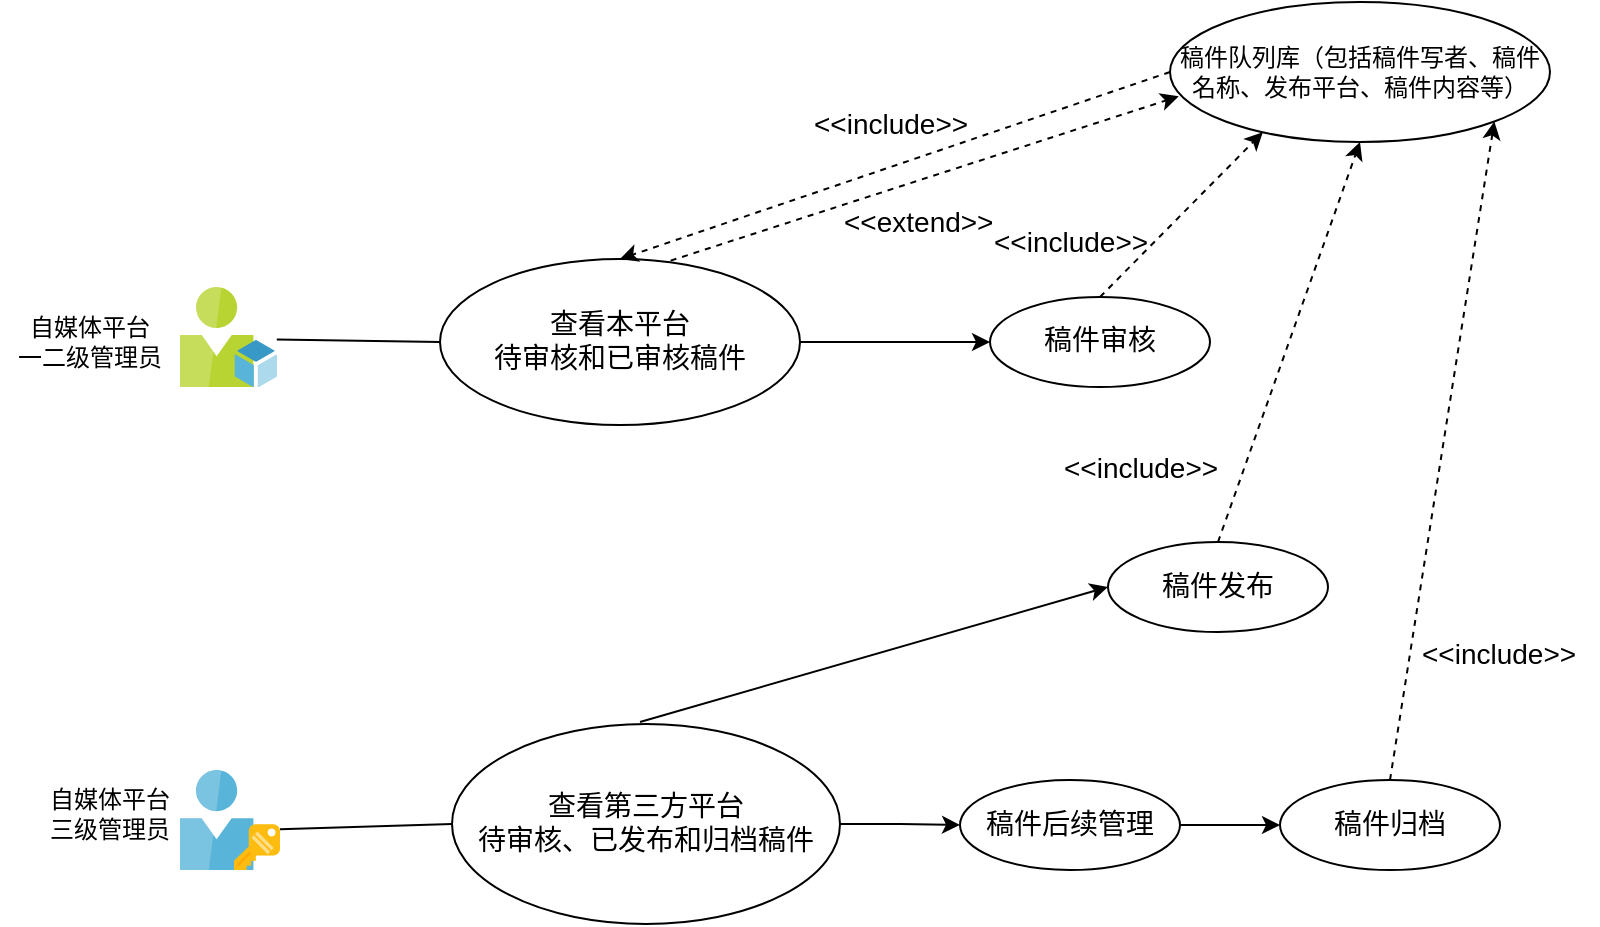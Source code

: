 <mxfile pages="1" version="11.1.4" type="device"><diagram id="kLkyTT4RMx1ix4jsi-1U" name="Page-1"><mxGraphModel dx="1038" dy="609" grid="1" gridSize="10" guides="1" tooltips="1" connect="1" arrows="1" fold="1" page="1" pageScale="1" pageWidth="827" pageHeight="1169" math="0" shadow="0"><root><mxCell id="0"/><mxCell id="1" parent="0"/><mxCell id="CRW-AWzinLaDZA1XfrDs-1" style="edgeStyle=none;rounded=0;orthogonalLoop=1;jettySize=auto;html=1;entryX=0;entryY=0.5;entryDx=0;entryDy=0;startArrow=none;startFill=0;endArrow=none;endFill=0;fontFamily=SF Mono;fontSize=14;exitX=0.998;exitY=0.526;exitDx=0;exitDy=0;exitPerimeter=0;" parent="1" source="MIEXF_m0OEixKCB-lhSL-2" target="CRW-AWzinLaDZA1XfrDs-4" edge="1"><mxGeometry relative="1" as="geometry"><mxPoint x="147" y="200" as="sourcePoint"/></mxGeometry></mxCell><mxCell id="CRW-AWzinLaDZA1XfrDs-7" style="rounded=0;orthogonalLoop=1;jettySize=auto;html=1;endArrow=none;endFill=0;entryX=0;entryY=0.5;entryDx=0;entryDy=0;exitX=1;exitY=0.592;exitDx=0;exitDy=0;exitPerimeter=0;" parent="1" target="CRW-AWzinLaDZA1XfrDs-6" edge="1" source="MIEXF_m0OEixKCB-lhSL-3"><mxGeometry relative="1" as="geometry"><mxPoint x="150" y="441" as="sourcePoint"/></mxGeometry></mxCell><mxCell id="CRW-AWzinLaDZA1XfrDs-3" value="自媒体平台&lt;br&gt;一二级管理员" style="text;html=1;strokeColor=none;fillColor=none;align=center;verticalAlign=middle;whiteSpace=wrap;rounded=0;fontFamily=SF Mono;fontStyle=0" parent="1" vertex="1"><mxGeometry x="10" y="185" width="90" height="30" as="geometry"/></mxCell><mxCell id="Y9uF7aoyoEoXR_Csrh87-12" style="rounded=0;orthogonalLoop=1;jettySize=auto;html=1;exitX=0.609;exitY=0.032;exitDx=0;exitDy=0;entryX=0.023;entryY=0.674;entryDx=0;entryDy=0;entryPerimeter=0;dashed=1;exitPerimeter=0;" parent="1" source="CRW-AWzinLaDZA1XfrDs-4" target="Y9uF7aoyoEoXR_Csrh87-7" edge="1"><mxGeometry relative="1" as="geometry"/></mxCell><mxCell id="Y9uF7aoyoEoXR_Csrh87-15" value="" style="edgeStyle=orthogonalEdgeStyle;rounded=0;orthogonalLoop=1;jettySize=auto;html=1;" parent="1" source="CRW-AWzinLaDZA1XfrDs-4" target="Y9uF7aoyoEoXR_Csrh87-14" edge="1"><mxGeometry relative="1" as="geometry"/></mxCell><mxCell id="Y9uF7aoyoEoXR_Csrh87-22" style="rounded=0;orthogonalLoop=1;jettySize=auto;html=1;entryX=0;entryY=0.5;entryDx=0;entryDy=0;" parent="1" target="Y9uF7aoyoEoXR_Csrh87-23" edge="1"><mxGeometry relative="1" as="geometry"><mxPoint x="330" y="390" as="sourcePoint"/><mxPoint x="490" y="311.167" as="targetPoint"/></mxGeometry></mxCell><mxCell id="CRW-AWzinLaDZA1XfrDs-4" value="查看本平台&lt;br&gt;待审核和已审核稿件" style="ellipse;whiteSpace=wrap;html=1;fontFamily=SF Mono;fontSize=14;" parent="1" vertex="1"><mxGeometry x="230" y="158.5" width="180" height="83" as="geometry"/></mxCell><mxCell id="Y9uF7aoyoEoXR_Csrh87-16" style="rounded=0;orthogonalLoop=1;jettySize=auto;html=1;exitX=0.5;exitY=0;exitDx=0;exitDy=0;entryX=0.244;entryY=0.931;entryDx=0;entryDy=0;entryPerimeter=0;dashed=1;" parent="1" source="Y9uF7aoyoEoXR_Csrh87-14" target="Y9uF7aoyoEoXR_Csrh87-7" edge="1"><mxGeometry relative="1" as="geometry"/></mxCell><mxCell id="Y9uF7aoyoEoXR_Csrh87-14" value="稿件审核" style="ellipse;whiteSpace=wrap;html=1;fontFamily=SF Mono;fontSize=14;" parent="1" vertex="1"><mxGeometry x="505" y="177.5" width="110" height="45" as="geometry"/></mxCell><mxCell id="Y9uF7aoyoEoXR_Csrh87-26" style="edgeStyle=orthogonalEdgeStyle;rounded=0;orthogonalLoop=1;jettySize=auto;html=1;exitX=1;exitY=0.5;exitDx=0;exitDy=0;entryX=0;entryY=0.5;entryDx=0;entryDy=0;" parent="1" source="CRW-AWzinLaDZA1XfrDs-6" target="Y9uF7aoyoEoXR_Csrh87-25" edge="1"><mxGeometry relative="1" as="geometry"/></mxCell><mxCell id="CRW-AWzinLaDZA1XfrDs-6" value="查看第三方平台&lt;br&gt;待审核、已发布和归档稿件" style="ellipse;whiteSpace=wrap;html=1;fontFamily=SF Mono;fontSize=14;" parent="1" vertex="1"><mxGeometry x="236" y="391" width="194" height="100" as="geometry"/></mxCell><mxCell id="Y9uF7aoyoEoXR_Csrh87-4" value="自媒体平台&lt;br&gt;三级管理员" style="text;html=1;strokeColor=none;fillColor=none;align=center;verticalAlign=middle;whiteSpace=wrap;rounded=0;fontFamily=SF Mono;fontStyle=0" parent="1" vertex="1"><mxGeometry x="20" y="420.5" width="90" height="30" as="geometry"/></mxCell><mxCell id="Y9uF7aoyoEoXR_Csrh87-8" style="rounded=0;orthogonalLoop=1;jettySize=auto;html=1;exitX=0;exitY=0.5;exitDx=0;exitDy=0;entryX=0.5;entryY=0;entryDx=0;entryDy=0;dashed=1;" parent="1" source="Y9uF7aoyoEoXR_Csrh87-7" target="CRW-AWzinLaDZA1XfrDs-4" edge="1"><mxGeometry relative="1" as="geometry"/></mxCell><mxCell id="Y9uF7aoyoEoXR_Csrh87-7" value="稿件队列库（包括稿件写者、稿件名称、发布平台、稿件内容等）" style="ellipse;whiteSpace=wrap;html=1;" parent="1" vertex="1"><mxGeometry x="595" y="30" width="190" height="70" as="geometry"/></mxCell><mxCell id="Y9uF7aoyoEoXR_Csrh87-9" value="&lt;font style=&quot;font-size: 14px&quot;&gt;&amp;lt;&amp;lt;include&amp;gt;&amp;gt;&lt;/font&gt;" style="text;html=1;resizable=0;points=[];autosize=1;align=left;verticalAlign=top;spacingTop=-4;" parent="1" vertex="1"><mxGeometry x="415" y="80" width="90" height="20" as="geometry"/></mxCell><mxCell id="Y9uF7aoyoEoXR_Csrh87-13" value="&lt;font style=&quot;font-size: 14px&quot;&gt;&amp;lt;&amp;lt;extend&amp;gt;&amp;gt;&lt;/font&gt;" style="text;html=1;resizable=0;points=[];autosize=1;align=left;verticalAlign=top;spacingTop=-4;" parent="1" vertex="1"><mxGeometry x="430" y="129" width="90" height="20" as="geometry"/></mxCell><mxCell id="Y9uF7aoyoEoXR_Csrh87-18" value="&lt;font style=&quot;font-size: 14px&quot;&gt;&amp;lt;&amp;lt;include&amp;gt;&amp;gt;&lt;/font&gt;" style="text;html=1;resizable=0;points=[];autosize=1;align=left;verticalAlign=top;spacingTop=-4;" parent="1" vertex="1"><mxGeometry x="505" y="138.5" width="90" height="20" as="geometry"/></mxCell><mxCell id="Y9uF7aoyoEoXR_Csrh87-24" style="rounded=0;orthogonalLoop=1;jettySize=auto;html=1;exitX=0.5;exitY=0;exitDx=0;exitDy=0;entryX=0.5;entryY=1;entryDx=0;entryDy=0;dashed=1;" parent="1" source="Y9uF7aoyoEoXR_Csrh87-23" target="Y9uF7aoyoEoXR_Csrh87-7" edge="1"><mxGeometry relative="1" as="geometry"/></mxCell><mxCell id="Y9uF7aoyoEoXR_Csrh87-23" value="稿件发布" style="ellipse;whiteSpace=wrap;html=1;fontFamily=SF Mono;fontSize=14;" parent="1" vertex="1"><mxGeometry x="564" y="300" width="110" height="45" as="geometry"/></mxCell><mxCell id="Y9uF7aoyoEoXR_Csrh87-30" style="edgeStyle=orthogonalEdgeStyle;rounded=0;orthogonalLoop=1;jettySize=auto;html=1;exitX=1;exitY=0.5;exitDx=0;exitDy=0;entryX=0;entryY=0.5;entryDx=0;entryDy=0;" parent="1" source="Y9uF7aoyoEoXR_Csrh87-25" target="Y9uF7aoyoEoXR_Csrh87-27" edge="1"><mxGeometry relative="1" as="geometry"/></mxCell><mxCell id="Y9uF7aoyoEoXR_Csrh87-25" value="稿件后续管理" style="ellipse;whiteSpace=wrap;html=1;fontFamily=SF Mono;fontSize=14;" parent="1" vertex="1"><mxGeometry x="490" y="419" width="110" height="45" as="geometry"/></mxCell><mxCell id="Y9uF7aoyoEoXR_Csrh87-31" style="rounded=0;orthogonalLoop=1;jettySize=auto;html=1;exitX=0.5;exitY=0;exitDx=0;exitDy=0;entryX=1;entryY=1;entryDx=0;entryDy=0;dashed=1;" parent="1" source="Y9uF7aoyoEoXR_Csrh87-27" target="Y9uF7aoyoEoXR_Csrh87-7" edge="1"><mxGeometry relative="1" as="geometry"/></mxCell><mxCell id="Y9uF7aoyoEoXR_Csrh87-27" value="稿件归档" style="ellipse;whiteSpace=wrap;html=1;fontFamily=SF Mono;fontSize=14;" parent="1" vertex="1"><mxGeometry x="650" y="419" width="110" height="45" as="geometry"/></mxCell><mxCell id="Y9uF7aoyoEoXR_Csrh87-32" value="&lt;font style=&quot;font-size: 14px&quot;&gt;&amp;lt;&amp;lt;include&amp;gt;&amp;gt;&lt;/font&gt;" style="text;html=1;resizable=0;points=[];autosize=1;align=left;verticalAlign=top;spacingTop=-4;" parent="1" vertex="1"><mxGeometry x="540" y="251.5" width="90" height="20" as="geometry"/></mxCell><mxCell id="Y9uF7aoyoEoXR_Csrh87-33" value="&lt;font style=&quot;font-size: 14px&quot;&gt;&amp;lt;&amp;lt;include&amp;gt;&amp;gt;&lt;/font&gt;" style="text;html=1;resizable=0;points=[];autosize=1;align=left;verticalAlign=top;spacingTop=-4;" parent="1" vertex="1"><mxGeometry x="719" y="345" width="90" height="20" as="geometry"/></mxCell><mxCell id="MIEXF_m0OEixKCB-lhSL-2" value="" style="aspect=fixed;html=1;perimeter=none;align=center;shadow=0;dashed=0;image;fontSize=12;image=img/lib/mscae/ResourceRole.svg;" vertex="1" parent="1"><mxGeometry x="100" y="172.5" width="48.5" height="50" as="geometry"/></mxCell><mxCell id="MIEXF_m0OEixKCB-lhSL-3" value="" style="aspect=fixed;html=1;perimeter=none;align=center;shadow=0;dashed=0;image;fontSize=12;image=img/lib/mscae/ADFS.svg;" vertex="1" parent="1"><mxGeometry x="100" y="414" width="50" height="50" as="geometry"/></mxCell></root></mxGraphModel></diagram></mxfile>